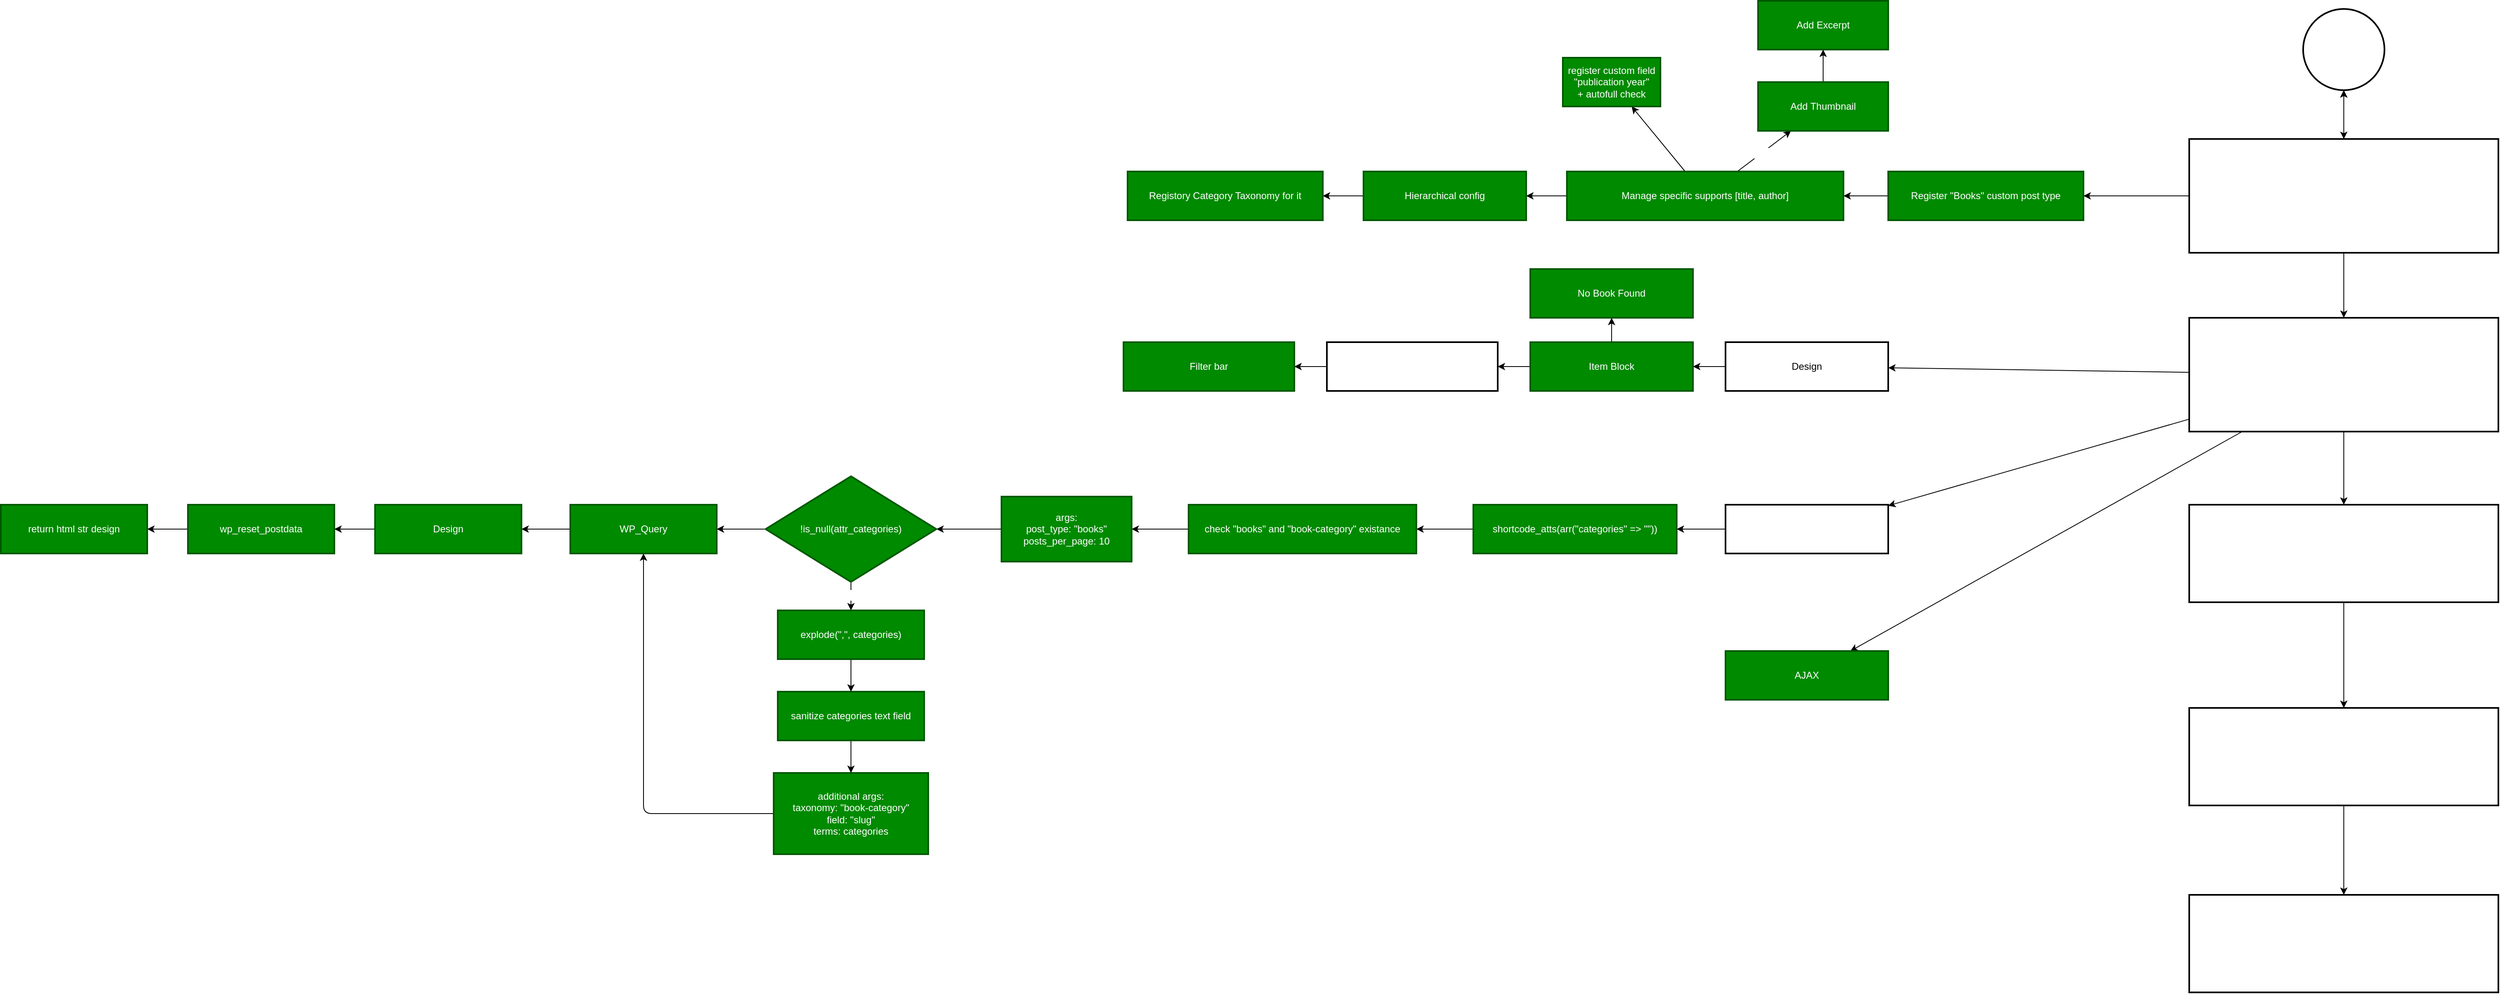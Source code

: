 <mxfile>
    <diagram id="-lICfcMq23BuJoMhSjsL" name="steps">
        <mxGraphModel dx="3973" dy="524" grid="1" gridSize="10" guides="1" tooltips="1" connect="1" arrows="1" fold="1" page="0" pageScale="1" pageWidth="1169" pageHeight="827" math="0" shadow="0">
            <root>
                <mxCell id="0"/>
                <mxCell id="1" parent="0"/>
                <mxCell id="4" value="" style="edgeStyle=none;html=1;fontColor=#FFFFFF;" parent="1" source="2" target="3" edge="1">
                    <mxGeometry relative="1" as="geometry"/>
                </mxCell>
                <mxCell id="2" value="" style="strokeWidth=2;html=1;shape=mxgraph.flowchart.start_2;whiteSpace=wrap;fontColor=#FFFFFF;" parent="1" vertex="1">
                    <mxGeometry x="130" y="60" width="100" height="100" as="geometry"/>
                </mxCell>
                <mxCell id="6" value="" style="edgeStyle=none;html=1;fontColor=#FFFFFF;" parent="1" source="3" target="5" edge="1">
                    <mxGeometry relative="1" as="geometry"/>
                </mxCell>
                <mxCell id="15" value="" style="edgeStyle=none;html=1;fontColor=#FFFFFF;" parent="1" source="3" target="2" edge="1">
                    <mxGeometry relative="1" as="geometry"/>
                </mxCell>
                <mxCell id="16" value="" style="edgeStyle=none;html=1;fontColor=#FFFFFF;" parent="1" source="3" target="2" edge="1">
                    <mxGeometry relative="1" as="geometry"/>
                </mxCell>
                <mxCell id="61" style="edgeStyle=none;html=1;fontColor=#FFFFFF;" parent="1" source="3" target="60" edge="1">
                    <mxGeometry relative="1" as="geometry"/>
                </mxCell>
                <mxCell id="70" value="include" style="edgeLabel;html=1;align=center;verticalAlign=middle;resizable=0;points=[];fontColor=#FFFFFF;" parent="61" vertex="1" connectable="0">
                    <mxGeometry x="0.285" y="-5" relative="1" as="geometry">
                        <mxPoint x="11" y="-4" as="offset"/>
                    </mxGeometry>
                </mxCell>
                <mxCell id="3" value="&quot;Books&quot; post type =&amp;gt; Title, Author, Publication Year&lt;br&gt;+ Categories =&amp;gt; hierarchical taxonomy" style="whiteSpace=wrap;html=1;strokeWidth=2;fontColor=#FFFFFF;" parent="1" vertex="1">
                    <mxGeometry x="-10" y="220" width="380" height="140" as="geometry"/>
                </mxCell>
                <mxCell id="8" value="" style="edgeStyle=none;html=1;fontColor=#FFFFFF;" parent="1" source="5" target="7" edge="1">
                    <mxGeometry relative="1" as="geometry"/>
                </mxCell>
                <mxCell id="75" style="edgeStyle=none;html=1;fontColor=#FFFFFF;" parent="1" source="5" target="74" edge="1">
                    <mxGeometry relative="1" as="geometry"/>
                </mxCell>
                <mxCell id="77" style="edgeStyle=none;html=1;fontColor=#FFFFFF;" parent="1" source="5" target="76" edge="1">
                    <mxGeometry relative="1" as="geometry"/>
                </mxCell>
                <mxCell id="121" style="html=1;fontColor=#FFFFFF;" parent="1" source="5" target="122" edge="1">
                    <mxGeometry relative="1" as="geometry">
                        <mxPoint x="-424.167" y="800" as="targetPoint"/>
                    </mxGeometry>
                </mxCell>
                <mxCell id="5" value="[book_display] =&amp;gt; display the books by category(filter bar via AJAX)&lt;br&gt;attr(categories) =&amp;gt; comma-separated list of categories to display" style="whiteSpace=wrap;html=1;strokeWidth=2;fontColor=#FFFFFF;" parent="1" vertex="1">
                    <mxGeometry x="-10" y="440" width="380" height="140" as="geometry"/>
                </mxCell>
                <mxCell id="33" style="edgeStyle=none;html=1;fontColor=#FFFFFF;" parent="1" source="7" target="32" edge="1">
                    <mxGeometry relative="1" as="geometry"/>
                </mxCell>
                <mxCell id="7" value="data validation" style="whiteSpace=wrap;html=1;strokeWidth=2;fontColor=#FFFFFF;" parent="1" vertex="1">
                    <mxGeometry x="-10" y="670" width="380" height="120" as="geometry"/>
                </mxCell>
                <mxCell id="35" style="edgeStyle=none;html=1;fontColor=#FFFFFF;" parent="1" source="32" target="34" edge="1">
                    <mxGeometry relative="1" as="geometry"/>
                </mxCell>
                <mxCell id="32" value="escaping" style="whiteSpace=wrap;html=1;strokeWidth=2;labelBackgroundColor=none;fontColor=#FFFFFF;" parent="1" vertex="1">
                    <mxGeometry x="-10" y="920" width="380" height="120" as="geometry"/>
                </mxCell>
                <mxCell id="34" value="sanitization" style="whiteSpace=wrap;html=1;strokeWidth=2;labelBackgroundColor=none;fontColor=#FFFFFF;" parent="1" vertex="1">
                    <mxGeometry x="-10" y="1150" width="380" height="120" as="geometry"/>
                </mxCell>
                <mxCell id="63" style="edgeStyle=none;html=1;fontColor=#FFFFFF;" parent="1" source="60" target="62" edge="1">
                    <mxGeometry relative="1" as="geometry"/>
                </mxCell>
                <mxCell id="60" value="Register &quot;Books&quot; custom post type" style="whiteSpace=wrap;html=1;strokeWidth=2;labelBackgroundColor=none;fillColor=#008a00;strokeColor=#005700;fontColor=#ffffff;" parent="1" vertex="1">
                    <mxGeometry x="-380" y="260" width="240" height="60" as="geometry"/>
                </mxCell>
                <mxCell id="65" style="edgeStyle=none;html=1;fontColor=#FFFFFF;" parent="1" source="62" target="64" edge="1">
                    <mxGeometry relative="1" as="geometry"/>
                </mxCell>
                <mxCell id="71" value="Extend" style="edgeLabel;html=1;align=center;verticalAlign=middle;resizable=0;points=[];fontColor=#FFFFFF;" parent="65" vertex="1" connectable="0">
                    <mxGeometry x="-0.279" y="4" relative="1" as="geometry">
                        <mxPoint x="4" y="-2" as="offset"/>
                    </mxGeometry>
                </mxCell>
                <mxCell id="67" style="edgeStyle=none;html=1;fontColor=#FFFFFF;" parent="1" source="62" target="66" edge="1">
                    <mxGeometry relative="1" as="geometry"/>
                </mxCell>
                <mxCell id="135" value="" style="edgeStyle=none;html=1;fontColor=#FFFFFF;" parent="1" source="62" target="134" edge="1">
                    <mxGeometry relative="1" as="geometry"/>
                </mxCell>
                <mxCell id="62" value="Manage specific supports [title, author]" style="whiteSpace=wrap;html=1;strokeWidth=2;labelBackgroundColor=none;fillColor=#008a00;strokeColor=#005700;fontColor=#ffffff;" parent="1" vertex="1">
                    <mxGeometry x="-775" y="260" width="340" height="60" as="geometry"/>
                </mxCell>
                <mxCell id="133" style="edgeStyle=none;html=1;fontColor=#FFFFFF;" parent="1" source="64" target="132" edge="1">
                    <mxGeometry relative="1" as="geometry"/>
                </mxCell>
                <mxCell id="64" value="Add Thumbnail" style="whiteSpace=wrap;html=1;strokeWidth=2;labelBackgroundColor=none;fillColor=#008a00;strokeColor=#005700;fontColor=#ffffff;" parent="1" vertex="1">
                    <mxGeometry x="-540" y="150" width="160" height="60" as="geometry"/>
                </mxCell>
                <mxCell id="69" style="edgeStyle=none;html=1;fontColor=#FFFFFF;" parent="1" source="66" target="68" edge="1">
                    <mxGeometry relative="1" as="geometry"/>
                </mxCell>
                <mxCell id="66" value="Hierarchical config" style="whiteSpace=wrap;html=1;strokeWidth=2;labelBackgroundColor=none;fillColor=#008a00;strokeColor=#005700;fontColor=#ffffff;" parent="1" vertex="1">
                    <mxGeometry x="-1025" y="260" width="200" height="60" as="geometry"/>
                </mxCell>
                <mxCell id="68" value="Registory Category Taxonomy for it" style="whiteSpace=wrap;html=1;strokeWidth=2;labelBackgroundColor=none;fillColor=#008a00;strokeColor=#005700;fontColor=#ffffff;" parent="1" vertex="1">
                    <mxGeometry x="-1315" y="260" width="240" height="60" as="geometry"/>
                </mxCell>
                <mxCell id="118" style="edgeStyle=orthogonalEdgeStyle;html=1;fontColor=#FFFFFF;" parent="1" source="74" target="117" edge="1">
                    <mxGeometry relative="1" as="geometry"/>
                </mxCell>
                <mxCell id="74" value="Design" style="whiteSpace=wrap;html=1;strokeWidth=2;labelBackgroundColor=none;" parent="1" vertex="1">
                    <mxGeometry x="-580" y="470" width="200" height="60" as="geometry"/>
                </mxCell>
                <mxCell id="79" style="edgeStyle=none;html=1;fontColor=#FFFFFF;" parent="1" source="76" target="78" edge="1">
                    <mxGeometry relative="1" as="geometry"/>
                </mxCell>
                <mxCell id="76" value="Structure" style="whiteSpace=wrap;html=1;strokeWidth=2;labelBackgroundColor=none;fontColor=#FFFFFF;" parent="1" vertex="1">
                    <mxGeometry x="-580" y="670" width="200" height="60" as="geometry"/>
                </mxCell>
                <mxCell id="85" style="edgeStyle=none;html=1;fontColor=#FFFFFF;" parent="1" source="78" target="88" edge="1">
                    <mxGeometry relative="1" as="geometry">
                        <mxPoint x="-1140" y="700" as="targetPoint"/>
                    </mxGeometry>
                </mxCell>
                <mxCell id="78" value="shortcode_atts(arr(&quot;categories&quot; =&amp;gt; &quot;&quot;))" style="whiteSpace=wrap;html=1;strokeWidth=2;labelBackgroundColor=none;fontColor=#ffffff;fillColor=#008a00;strokeColor=#005700;" parent="1" vertex="1">
                    <mxGeometry x="-890" y="670" width="250" height="60" as="geometry"/>
                </mxCell>
                <mxCell id="91" style="edgeStyle=none;html=1;fontColor=#FFFFFF;" parent="1" source="88" target="90" edge="1">
                    <mxGeometry relative="1" as="geometry"/>
                </mxCell>
                <mxCell id="88" value="check &quot;books&quot; and &quot;book-category&quot; existance" style="whiteSpace=wrap;html=1;strokeWidth=2;labelBackgroundColor=none;fontColor=#ffffff;fillColor=#008a00;strokeColor=#005700;" parent="1" vertex="1">
                    <mxGeometry x="-1240" y="670" width="280" height="60" as="geometry"/>
                </mxCell>
                <mxCell id="95" value="" style="edgeStyle=none;html=1;fontColor=#FFFFFF;" parent="1" source="90" target="94" edge="1">
                    <mxGeometry relative="1" as="geometry"/>
                </mxCell>
                <mxCell id="90" value="args:&lt;br&gt;post_type: &quot;books&quot;&lt;br&gt;posts_per_page: 10" style="whiteSpace=wrap;html=1;strokeWidth=2;labelBackgroundColor=none;fontColor=#ffffff;fillColor=#008a00;strokeColor=#005700;" parent="1" vertex="1">
                    <mxGeometry x="-1470" y="660" width="160" height="80" as="geometry"/>
                </mxCell>
                <mxCell id="116" style="edgeStyle=orthogonalEdgeStyle;html=1;fontColor=#FFFFFF;" parent="1" source="92" target="115" edge="1">
                    <mxGeometry relative="1" as="geometry"/>
                </mxCell>
                <mxCell id="92" value="Pagination" style="whiteSpace=wrap;html=1;strokeWidth=2;labelBackgroundColor=none;fontColor=#FFFFFF;" parent="1" vertex="1">
                    <mxGeometry x="-1070" y="470" width="210" height="60" as="geometry"/>
                </mxCell>
                <mxCell id="97" style="edgeStyle=none;html=1;fontColor=#FFFFFF;" parent="1" source="94" target="107" edge="1">
                    <mxGeometry relative="1" as="geometry">
                        <mxPoint x="-1805" y="700" as="targetPoint"/>
                    </mxGeometry>
                </mxCell>
                <mxCell id="110" value="continue" style="edgeLabel;html=1;align=center;verticalAlign=middle;resizable=0;points=[];fontColor=#FFFFFF;" parent="97" vertex="1" connectable="0">
                    <mxGeometry x="-0.316" y="2" relative="1" as="geometry">
                        <mxPoint x="-9" y="-12" as="offset"/>
                    </mxGeometry>
                </mxCell>
                <mxCell id="104" style="edgeStyle=none;html=1;fontColor=#FFFFFF;" parent="1" source="94" target="101" edge="1">
                    <mxGeometry relative="1" as="geometry"/>
                </mxCell>
                <mxCell id="109" value="true" style="edgeLabel;html=1;align=center;verticalAlign=middle;resizable=0;points=[];fontColor=#FFFFFF;" parent="104" vertex="1" connectable="0">
                    <mxGeometry x="0.468" relative="1" as="geometry">
                        <mxPoint y="-10" as="offset"/>
                    </mxGeometry>
                </mxCell>
                <mxCell id="94" value="!is_null(attr_categories)" style="rhombus;whiteSpace=wrap;html=1;fontColor=#ffffff;strokeWidth=2;labelBackgroundColor=none;fillColor=#008a00;strokeColor=#005700;" parent="1" vertex="1">
                    <mxGeometry x="-1760" y="635" width="210" height="130" as="geometry"/>
                </mxCell>
                <mxCell id="108" style="edgeStyle=orthogonalEdgeStyle;html=1;fontColor=#FFFFFF;" parent="1" source="99" target="107" edge="1">
                    <mxGeometry relative="1" as="geometry"/>
                </mxCell>
                <mxCell id="99" value="additional args:&lt;br&gt;taxonomy: &quot;book-category&quot;&lt;br&gt;field: &quot;slug&quot;&lt;br&gt;terms: categories" style="whiteSpace=wrap;html=1;strokeWidth=2;labelBackgroundColor=none;fontColor=#ffffff;fillColor=#008a00;strokeColor=#005700;" parent="1" vertex="1">
                    <mxGeometry x="-1750" y="1000" width="190" height="100" as="geometry"/>
                </mxCell>
                <mxCell id="106" style="edgeStyle=none;html=1;fontColor=#FFFFFF;" parent="1" source="100" target="99" edge="1">
                    <mxGeometry relative="1" as="geometry"/>
                </mxCell>
                <mxCell id="100" value="sanitize categories&amp;nbsp;text field" style="whiteSpace=wrap;html=1;strokeWidth=2;labelBackgroundColor=none;fontColor=#ffffff;fillColor=#008a00;strokeColor=#005700;" parent="1" vertex="1">
                    <mxGeometry x="-1745" y="900" width="180" height="60" as="geometry"/>
                </mxCell>
                <mxCell id="105" style="edgeStyle=none;html=1;fontColor=#FFFFFF;" parent="1" source="101" target="100" edge="1">
                    <mxGeometry relative="1" as="geometry"/>
                </mxCell>
                <mxCell id="101" value="explode(&quot;,&quot;, categories)" style="whiteSpace=wrap;html=1;strokeWidth=2;labelBackgroundColor=none;fontColor=#ffffff;fillColor=#008a00;strokeColor=#005700;" parent="1" vertex="1">
                    <mxGeometry x="-1745" y="800" width="180" height="60" as="geometry"/>
                </mxCell>
                <mxCell id="112" style="edgeStyle=orthogonalEdgeStyle;html=1;fontColor=#FFFFFF;" parent="1" source="107" target="111" edge="1">
                    <mxGeometry relative="1" as="geometry"/>
                </mxCell>
                <mxCell id="107" value="WP_Query" style="whiteSpace=wrap;html=1;strokeWidth=2;labelBackgroundColor=none;fontColor=#ffffff;fillColor=#008a00;strokeColor=#005700;" parent="1" vertex="1">
                    <mxGeometry x="-2000" y="670" width="180" height="60" as="geometry"/>
                </mxCell>
                <mxCell id="114" style="edgeStyle=orthogonalEdgeStyle;html=1;fontColor=#FFFFFF;" parent="1" source="111" target="113" edge="1">
                    <mxGeometry relative="1" as="geometry"/>
                </mxCell>
                <mxCell id="111" value="Design" style="whiteSpace=wrap;html=1;strokeWidth=2;labelBackgroundColor=none;fontColor=#ffffff;fillColor=#008a00;strokeColor=#005700;" parent="1" vertex="1">
                    <mxGeometry x="-2240" y="670" width="180" height="60" as="geometry"/>
                </mxCell>
                <mxCell id="124" style="edgeStyle=none;html=1;fontColor=#FFFFFF;" parent="1" source="113" target="123" edge="1">
                    <mxGeometry relative="1" as="geometry"/>
                </mxCell>
                <mxCell id="113" value="wp_reset_postdata" style="whiteSpace=wrap;html=1;strokeWidth=2;labelBackgroundColor=none;fontColor=#ffffff;fillColor=#008a00;strokeColor=#005700;" parent="1" vertex="1">
                    <mxGeometry x="-2470" y="670" width="180" height="60" as="geometry"/>
                </mxCell>
                <mxCell id="115" value="Filter bar" style="whiteSpace=wrap;html=1;strokeWidth=2;labelBackgroundColor=none;fontColor=#ffffff;fillColor=#008a00;strokeColor=#005700;" parent="1" vertex="1">
                    <mxGeometry x="-1320" y="470" width="210" height="60" as="geometry"/>
                </mxCell>
                <mxCell id="119" style="edgeStyle=orthogonalEdgeStyle;html=1;fontColor=#FFFFFF;" parent="1" source="117" target="92" edge="1">
                    <mxGeometry relative="1" as="geometry"/>
                </mxCell>
                <mxCell id="141" style="edgeStyle=none;html=1;fontColor=#FFFFFF;" parent="1" source="117" target="140" edge="1">
                    <mxGeometry relative="1" as="geometry"/>
                </mxCell>
                <mxCell id="117" value="Item Block" style="whiteSpace=wrap;html=1;strokeWidth=2;labelBackgroundColor=none;fillColor=#008a00;strokeColor=#005700;fontColor=#ffffff;" parent="1" vertex="1">
                    <mxGeometry x="-820" y="470" width="200" height="60" as="geometry"/>
                </mxCell>
                <mxCell id="122" value="AJAX" style="whiteSpace=wrap;html=1;strokeWidth=2;labelBackgroundColor=none;fontColor=#ffffff;fillColor=#008a00;strokeColor=#005700;" parent="1" vertex="1">
                    <mxGeometry x="-580" y="850" width="200" height="60" as="geometry"/>
                </mxCell>
                <mxCell id="123" value="return html str design" style="whiteSpace=wrap;html=1;strokeWidth=2;labelBackgroundColor=none;fontColor=#ffffff;fillColor=#008a00;strokeColor=#005700;" parent="1" vertex="1">
                    <mxGeometry x="-2700" y="670" width="180" height="60" as="geometry"/>
                </mxCell>
                <mxCell id="132" value="Add Excerpt" style="whiteSpace=wrap;html=1;strokeWidth=2;labelBackgroundColor=none;fillColor=#008a00;strokeColor=#005700;fontColor=#ffffff;" parent="1" vertex="1">
                    <mxGeometry x="-540" y="50" width="160" height="60" as="geometry"/>
                </mxCell>
                <mxCell id="134" value="register custom field &quot;publication year&quot;&lt;br&gt;+ autofull check" style="whiteSpace=wrap;html=1;strokeWidth=2;labelBackgroundColor=none;fillColor=#008a00;strokeColor=#005700;fontColor=#ffffff;" parent="1" vertex="1">
                    <mxGeometry x="-780" y="120" width="120" height="60" as="geometry"/>
                </mxCell>
                <mxCell id="140" value="No Book Found" style="whiteSpace=wrap;html=1;strokeWidth=2;labelBackgroundColor=none;fillColor=#008a00;strokeColor=#005700;fontColor=#ffffff;" parent="1" vertex="1">
                    <mxGeometry x="-820" y="380" width="200" height="60" as="geometry"/>
                </mxCell>
            </root>
        </mxGraphModel>
    </diagram>
</mxfile>